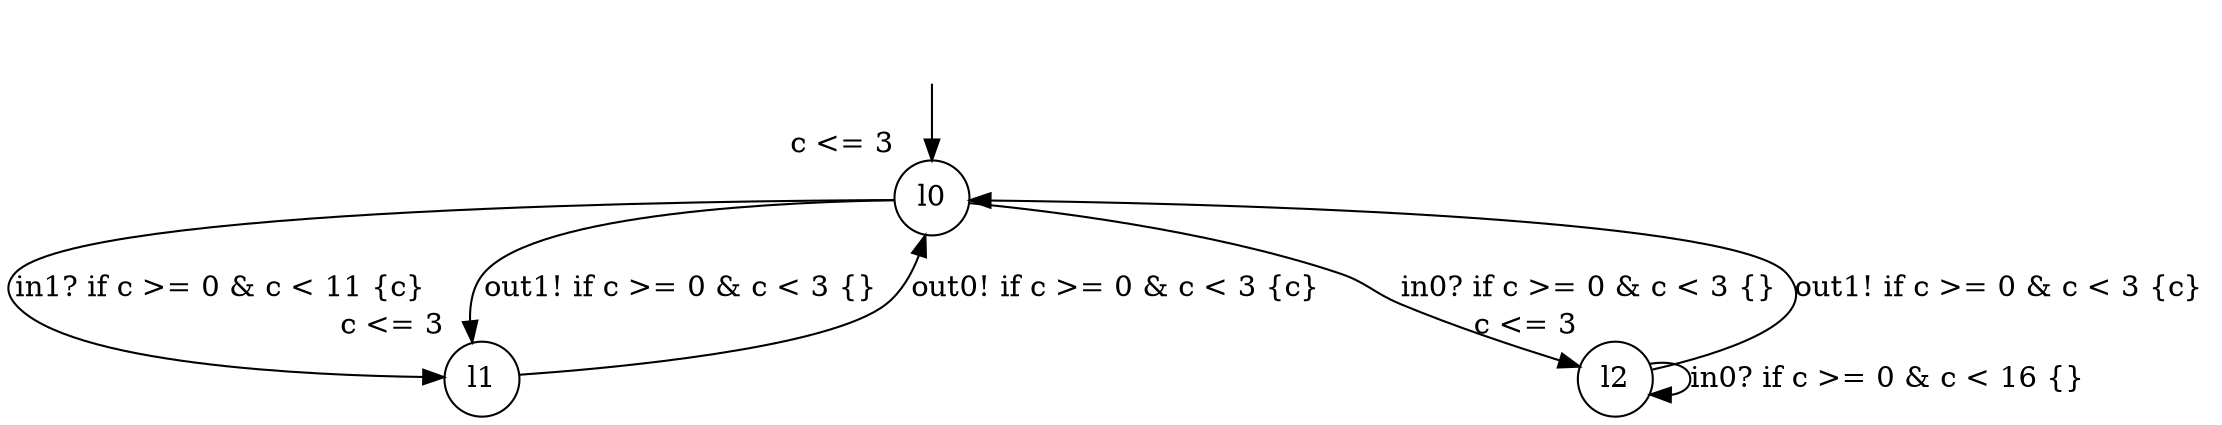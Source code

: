 digraph g {
__start0 [label="" shape="none"];
l0 [shape="circle" margin=0 label="l0", xlabel="c <= 3"];
l1 [shape="circle" margin=0 label="l1", xlabel="c <= 3"];
l2 [shape="circle" margin=0 label="l2", xlabel="c <= 3"];
l0 -> l2 [label="in0? if c >= 0 & c < 3 {} "];
l0 -> l1 [label="in1? if c >= 0 & c < 11 {c} "];
l0 -> l1 [label="out1! if c >= 0 & c < 3 {} "];
l1 -> l0 [label="out0! if c >= 0 & c < 3 {c} "];
l2 -> l2 [label="in0? if c >= 0 & c < 16 {} "];
l2 -> l0 [label="out1! if c >= 0 & c < 3 {c} "];
__start0 -> l0;
}
